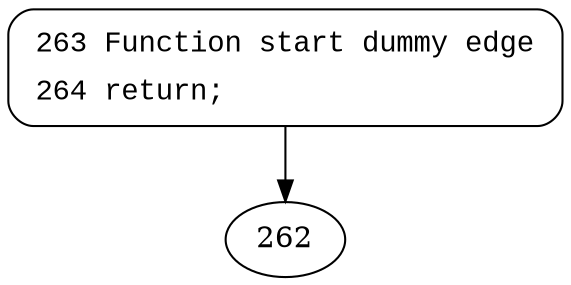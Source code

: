 digraph select_features {
263 [style="filled,bold" penwidth="1" fillcolor="white" fontname="Courier New" shape="Mrecord" label=<<table border="0" cellborder="0" cellpadding="3" bgcolor="white"><tr><td align="right">263</td><td align="left">Function start dummy edge</td></tr><tr><td align="right">264</td><td align="left">return;</td></tr></table>>]
263 -> 262[label=""]
}